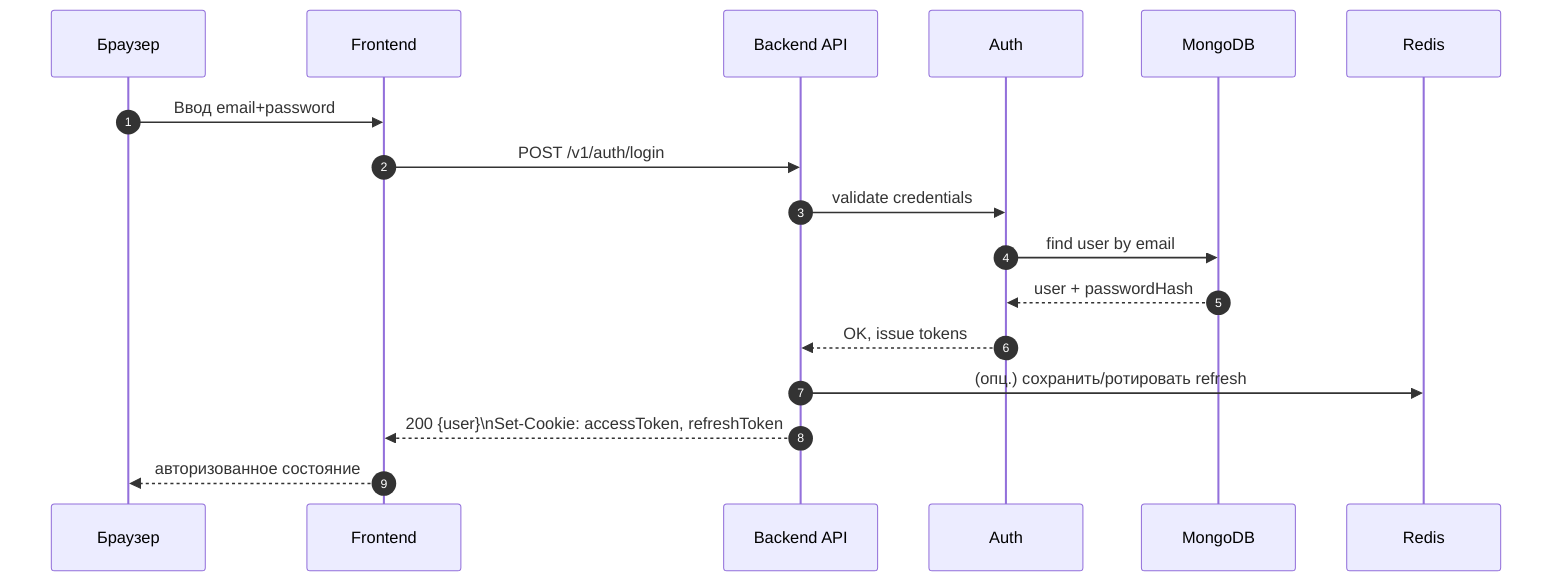 sequenceDiagram
  autonumber
  participant U as Браузер
  participant FE as Frontend
  participant API as Backend API
  participant AUTH as Auth
  participant DB as MongoDB
  participant R as Redis

  U->>FE: Ввод email+password
  FE->>API: POST /v1/auth/login
  API->>AUTH: validate credentials
  AUTH->>DB: find user by email
  DB-->>AUTH: user + passwordHash
  AUTH-->>API: OK, issue tokens
  API->>R: (опц.) сохранить/ротировать refresh
  API-->>FE: 200 {user}\nSet-Cookie: accessToken, refreshToken
  FE-->>U: авторизованное состояние